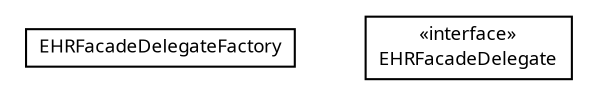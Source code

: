 #!/usr/local/bin/dot
#
# Class diagram 
# Generated by UMLGraph version R5_6 (http://www.umlgraph.org/)
#

digraph G {
	edge [fontname="Trebuchet MS",fontsize=10,labelfontname="Trebuchet MS",labelfontsize=10];
	node [fontname="Trebuchet MS",fontsize=10,shape=plaintext];
	nodesep=0.25;
	ranksep=0.5;
	// se.cambio.cds.model.facade.ehr.delegate.EHRFacadeDelegateFactory
	c32923 [label=<<table title="se.cambio.cds.model.facade.ehr.delegate.EHRFacadeDelegateFactory" border="0" cellborder="1" cellspacing="0" cellpadding="2" port="p" href="./EHRFacadeDelegateFactory.html">
		<tr><td><table border="0" cellspacing="0" cellpadding="1">
<tr><td align="center" balign="center"><font face="Trebuchet MS"> EHRFacadeDelegateFactory </font></td></tr>
		</table></td></tr>
		</table>>, URL="./EHRFacadeDelegateFactory.html", fontname="Trebuchet MS", fontcolor="black", fontsize=9.0];
	// se.cambio.cds.model.facade.ehr.delegate.EHRFacadeDelegate
	c32924 [label=<<table title="se.cambio.cds.model.facade.ehr.delegate.EHRFacadeDelegate" border="0" cellborder="1" cellspacing="0" cellpadding="2" port="p" href="./EHRFacadeDelegate.html">
		<tr><td><table border="0" cellspacing="0" cellpadding="1">
<tr><td align="center" balign="center"> &#171;interface&#187; </td></tr>
<tr><td align="center" balign="center"><font face="Trebuchet MS"> EHRFacadeDelegate </font></td></tr>
		</table></td></tr>
		</table>>, URL="./EHRFacadeDelegate.html", fontname="Trebuchet MS", fontcolor="black", fontsize=9.0];
}

